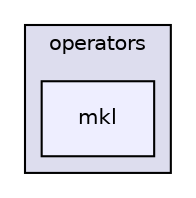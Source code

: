 digraph "cTorch/operators/mkl" {
  compound=true
  node [ fontsize="10", fontname="Helvetica"];
  edge [ labelfontsize="10", labelfontname="Helvetica"];
  subgraph clusterdir_fe853cb77c2d75d984b93720a04eebde {
    graph [ bgcolor="#ddddee", pencolor="black", label="operators" fontname="Helvetica", fontsize="10", URL="dir_fe853cb77c2d75d984b93720a04eebde.html"]
  dir_470abe42dd930a6f004b4d8de7ffeb0c [shape=box, label="mkl", style="filled", fillcolor="#eeeeff", pencolor="black", URL="dir_470abe42dd930a6f004b4d8de7ffeb0c.html"];
  }
}
